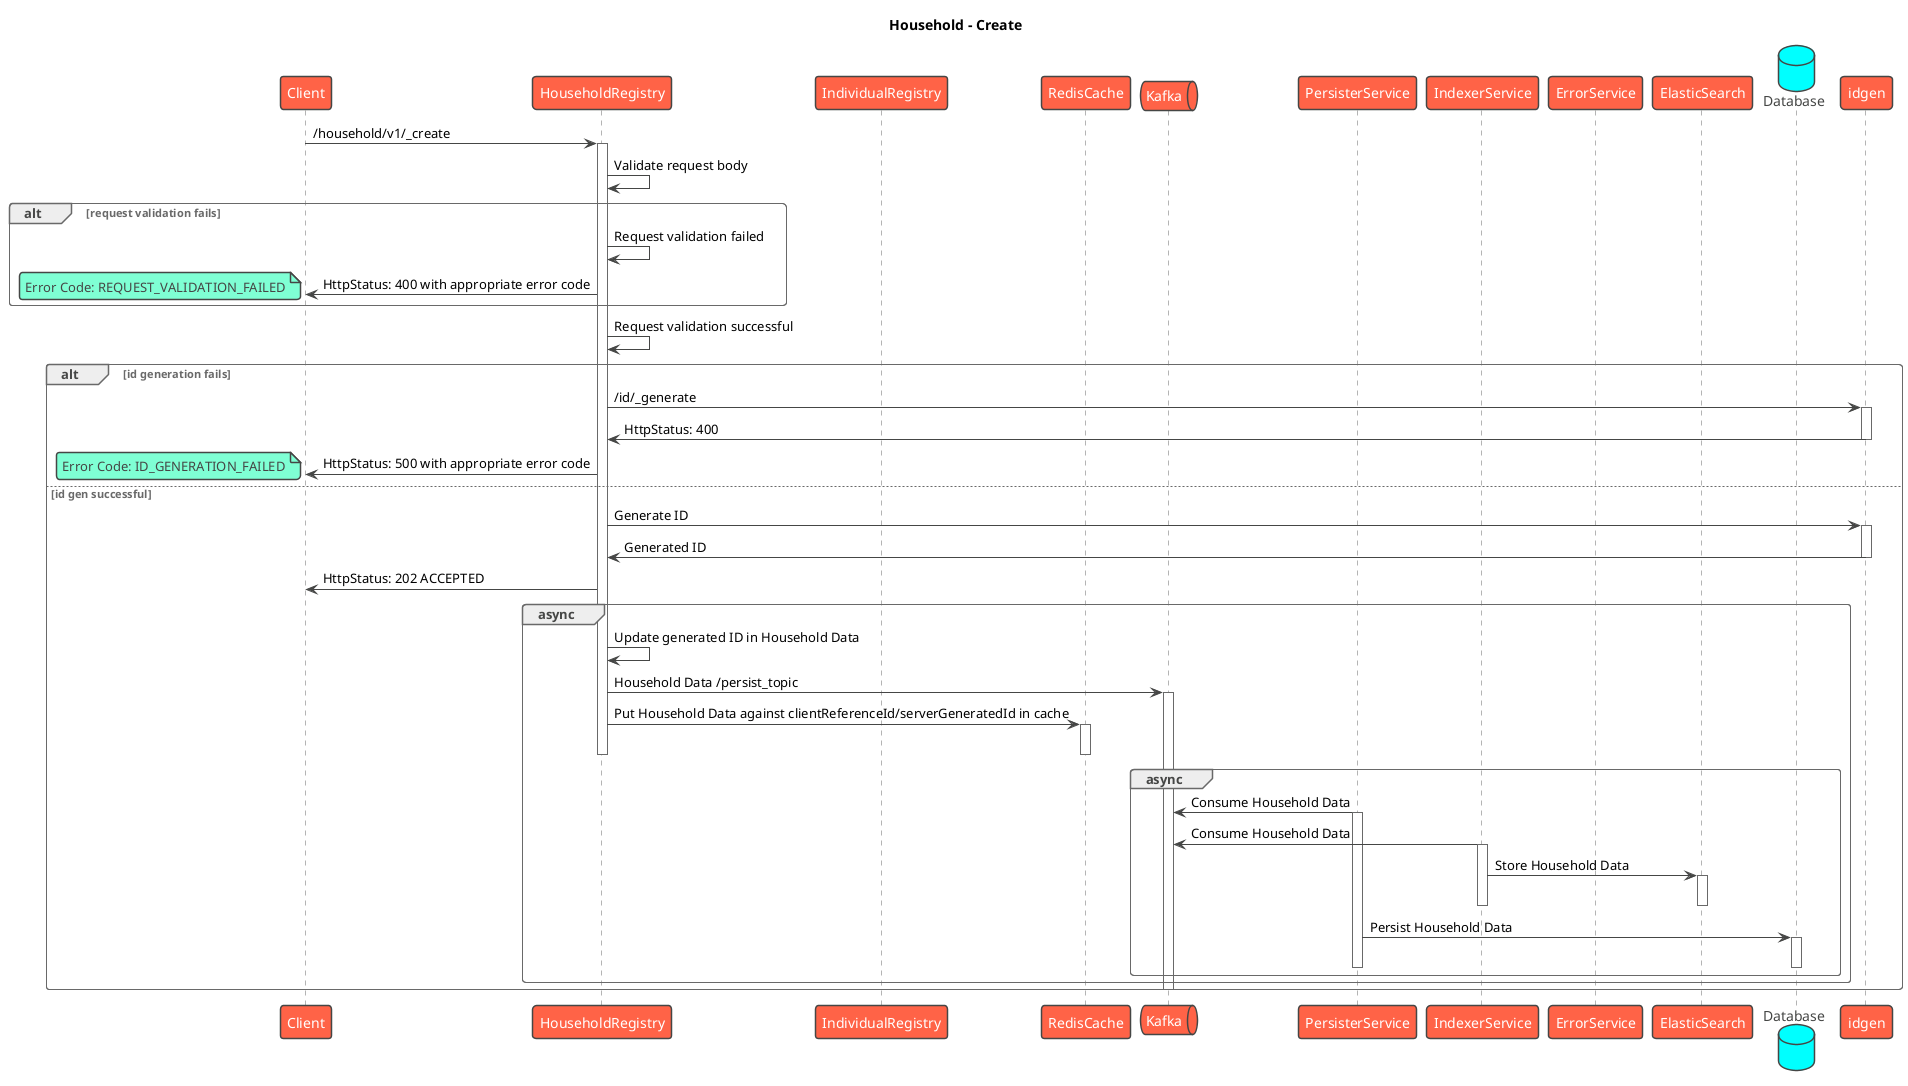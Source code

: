 @startuml
title Household - Create
!theme vibrant
participant Client as c
participant HouseholdRegistry as s
participant IndividualRegistry as s2
participant RedisCache as rc
queue Kafka as k
participant PersisterService as prs
participant IndexerService as idx
participant ErrorService as es
participant ElasticSearch as el
database Database as db
c -> s : /household/v1/_create
activate s
s -> s: Validate request body
alt request validation fails
    s -> s: Request validation failed
    s -> c: HttpStatus: 400 with appropriate error code
    note left
      Error Code: REQUEST_VALIDATION_FAILED
    end note
end

s -> s: Request validation successful

'alt individual(s) don't exist [loop on all individualId(s) in request]
'    s -> s2: /individual/v1/_search
'    activate s2
'    s2 -> s: 0 rows
'    deactivate s2
'    s -> k: Household Data /error_topic
'    note left
'        This will be marked as recoverable and will be
'        retried later
'    end note
'    activate k
'    group async
'        es -> k: Consume Household Data
'        activate es
'        deactivate k
'        es -> db: Persist Household Data /error_table
'        activate db
'        deactivate db
'        deactivate es
'    end
'    s -> c: HttpStatus: 400 with appropriate error code
'    note left
'        Error Code: DEPENDENCY_ERROR
'    end note
'end
's -> s2: /individual/v1/_search
'activate s2
's2 -> s: 1 row
'deactivate s2
's -> db: Get Individual/Household mapping using individual clientReferenceId/serverGeneratedId [loop on all individualId(s) in request]]
'activate db
'alt mapping record found
'  db -> s: 1 row
'  deactivate db
'  s -> c: HttpStatus: 400 with appropriate error code
'  note left
'      Error Code: BAD_REQUEST
'      Ensures that the individual is not already linked to a household
'  end note
'end
alt id generation fails
    s -> idgen: /id/_generate
    activate idgen
    idgen -> s: HttpStatus: 400
    deactivate idgen
    s -> c: HttpStatus: 500 with appropriate error code
    note left
      Error Code: ID_GENERATION_FAILED
    end note
else id gen successful
    s -> idgen: Generate ID
    activate idgen
    idgen -> s: Generated ID
    deactivate idgen
    s -> c: HttpStatus: 202 ACCEPTED
    group async
        s -> s: Update generated ID in Household Data
        s -> k: Household Data /persist_topic
        activate k
        s -> rc: Put Household Data against clientReferenceId/serverGeneratedId in cache
        activate rc
        deactivate rc

        deactivate s
        group async
            prs -> k: Consume Household Data
            activate prs
            idx -> k: Consume Household Data
            activate idx
            idx -> el: Store Household Data
            activate el
            deactivate el
            deactivate idx
            prs -> db: Persist Household Data
            activate db
            deactivate db
            deactivate prs
        end
    end
deactivate k
end
@enduml